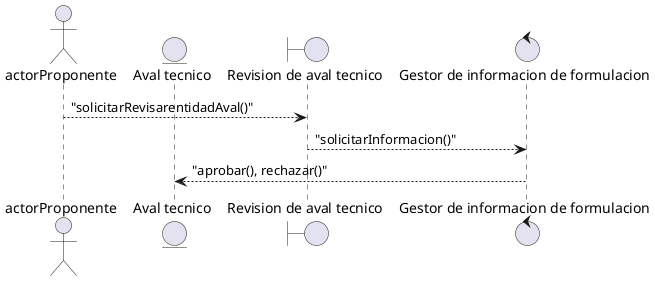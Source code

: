 @startuml DisciplinaDeAnalisisDiagramaDeColaboracionResponderEvaluacionAval

actor "actorProponente" as actorProponente

entity "Aval tecnico" as entidadAval

boundary "Revision de aval tecnico" as vistaRevisionAval

control "Gestor de informacion de formulacion" as ctrlGestorInformacionFormulacion

actorProponente --> vistaRevisionAval : "solicitarRevisarentidadAval()"
vistaRevisionAval --> ctrlGestorInformacionFormulacion : "solicitarInformacion()"
ctrlGestorInformacionFormulacion --> entidadAval : "aprobar(), rechazar()"

@enduml